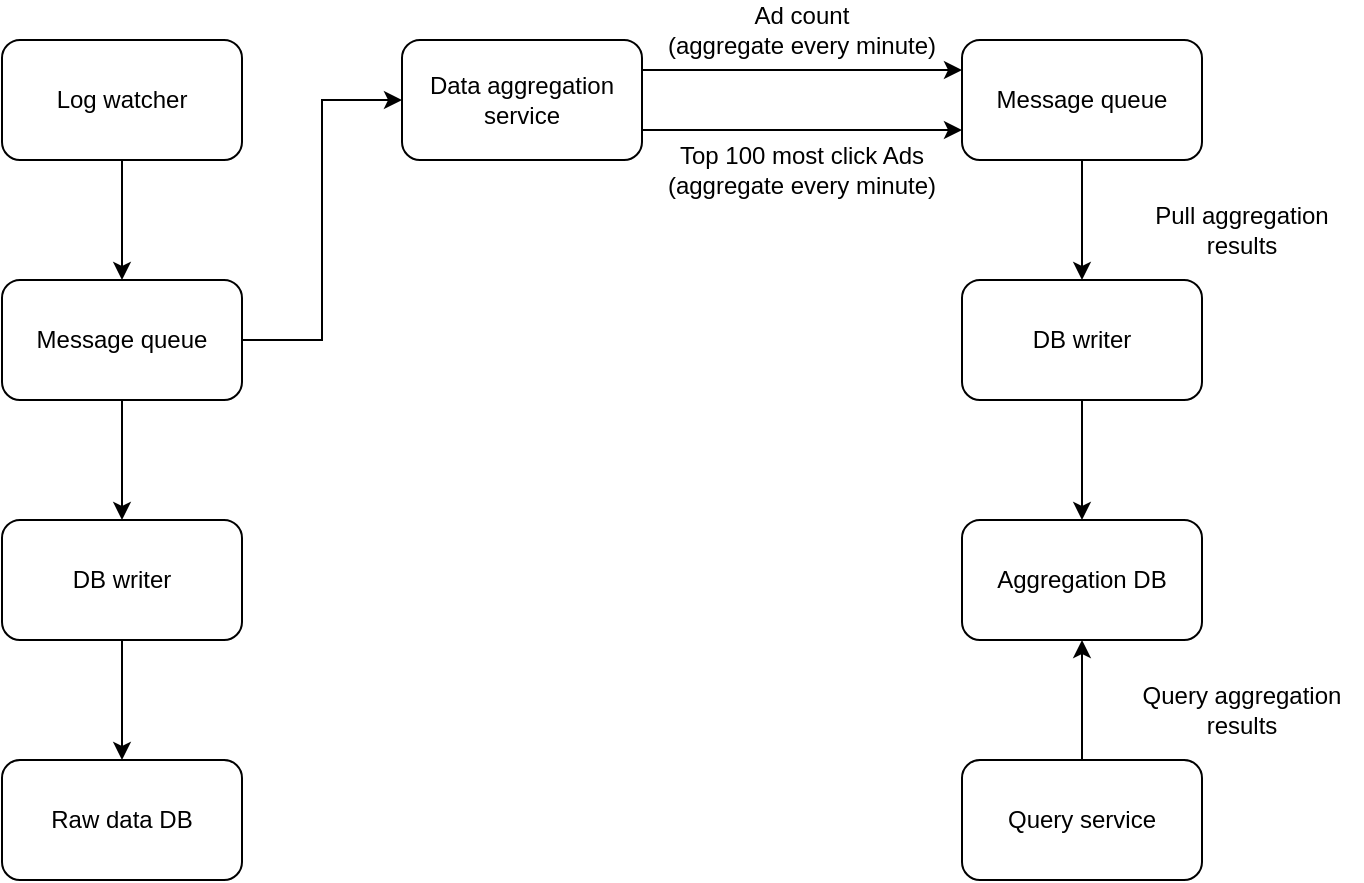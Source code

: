 <mxfile version="24.3.1" type="device">
  <diagram id="bc47vRQSer-DN1HRI0ml" name="Page-1">
    <mxGraphModel dx="882" dy="578" grid="1" gridSize="10" guides="1" tooltips="1" connect="1" arrows="1" fold="1" page="1" pageScale="1" pageWidth="850" pageHeight="1100" math="0" shadow="0">
      <root>
        <mxCell id="0" />
        <mxCell id="1" parent="0" />
        <mxCell id="-4GPq7A81t1IdBCOMMfx-10" style="edgeStyle=orthogonalEdgeStyle;rounded=0;orthogonalLoop=1;jettySize=auto;html=1;exitX=0.5;exitY=1;exitDx=0;exitDy=0;" edge="1" parent="1" source="-4GPq7A81t1IdBCOMMfx-1" target="-4GPq7A81t1IdBCOMMfx-2">
          <mxGeometry relative="1" as="geometry" />
        </mxCell>
        <mxCell id="-4GPq7A81t1IdBCOMMfx-1" value="Log watcher" style="rounded=1;whiteSpace=wrap;html=1;" vertex="1" parent="1">
          <mxGeometry x="80" y="80" width="120" height="60" as="geometry" />
        </mxCell>
        <mxCell id="-4GPq7A81t1IdBCOMMfx-11" style="edgeStyle=orthogonalEdgeStyle;rounded=0;orthogonalLoop=1;jettySize=auto;html=1;exitX=0.5;exitY=1;exitDx=0;exitDy=0;entryX=0.5;entryY=0;entryDx=0;entryDy=0;" edge="1" parent="1" source="-4GPq7A81t1IdBCOMMfx-2" target="-4GPq7A81t1IdBCOMMfx-3">
          <mxGeometry relative="1" as="geometry" />
        </mxCell>
        <mxCell id="-4GPq7A81t1IdBCOMMfx-14" style="edgeStyle=orthogonalEdgeStyle;rounded=0;orthogonalLoop=1;jettySize=auto;html=1;exitX=1;exitY=0.5;exitDx=0;exitDy=0;entryX=0;entryY=0.5;entryDx=0;entryDy=0;" edge="1" parent="1" source="-4GPq7A81t1IdBCOMMfx-2" target="-4GPq7A81t1IdBCOMMfx-5">
          <mxGeometry relative="1" as="geometry" />
        </mxCell>
        <mxCell id="-4GPq7A81t1IdBCOMMfx-2" value="Message queue" style="rounded=1;whiteSpace=wrap;html=1;" vertex="1" parent="1">
          <mxGeometry x="80" y="200" width="120" height="60" as="geometry" />
        </mxCell>
        <mxCell id="-4GPq7A81t1IdBCOMMfx-12" style="edgeStyle=orthogonalEdgeStyle;rounded=0;orthogonalLoop=1;jettySize=auto;html=1;exitX=0.5;exitY=1;exitDx=0;exitDy=0;" edge="1" parent="1" source="-4GPq7A81t1IdBCOMMfx-3" target="-4GPq7A81t1IdBCOMMfx-4">
          <mxGeometry relative="1" as="geometry" />
        </mxCell>
        <mxCell id="-4GPq7A81t1IdBCOMMfx-3" value="DB writer" style="rounded=1;whiteSpace=wrap;html=1;" vertex="1" parent="1">
          <mxGeometry x="80" y="320" width="120" height="60" as="geometry" />
        </mxCell>
        <mxCell id="-4GPq7A81t1IdBCOMMfx-4" value="Raw data DB" style="rounded=1;whiteSpace=wrap;html=1;" vertex="1" parent="1">
          <mxGeometry x="80" y="440" width="120" height="60" as="geometry" />
        </mxCell>
        <mxCell id="-4GPq7A81t1IdBCOMMfx-15" style="edgeStyle=orthogonalEdgeStyle;rounded=0;orthogonalLoop=1;jettySize=auto;html=1;exitX=1;exitY=0.25;exitDx=0;exitDy=0;entryX=0;entryY=0.25;entryDx=0;entryDy=0;" edge="1" parent="1" source="-4GPq7A81t1IdBCOMMfx-5" target="-4GPq7A81t1IdBCOMMfx-6">
          <mxGeometry relative="1" as="geometry" />
        </mxCell>
        <mxCell id="-4GPq7A81t1IdBCOMMfx-16" style="edgeStyle=orthogonalEdgeStyle;rounded=0;orthogonalLoop=1;jettySize=auto;html=1;exitX=1;exitY=0.75;exitDx=0;exitDy=0;entryX=0;entryY=0.75;entryDx=0;entryDy=0;" edge="1" parent="1" source="-4GPq7A81t1IdBCOMMfx-5" target="-4GPq7A81t1IdBCOMMfx-6">
          <mxGeometry relative="1" as="geometry" />
        </mxCell>
        <mxCell id="-4GPq7A81t1IdBCOMMfx-5" value="Data aggregation service" style="rounded=1;whiteSpace=wrap;html=1;" vertex="1" parent="1">
          <mxGeometry x="280" y="80" width="120" height="60" as="geometry" />
        </mxCell>
        <mxCell id="-4GPq7A81t1IdBCOMMfx-19" style="edgeStyle=orthogonalEdgeStyle;rounded=0;orthogonalLoop=1;jettySize=auto;html=1;exitX=0.5;exitY=1;exitDx=0;exitDy=0;entryX=0.5;entryY=0;entryDx=0;entryDy=0;" edge="1" parent="1" source="-4GPq7A81t1IdBCOMMfx-6" target="-4GPq7A81t1IdBCOMMfx-7">
          <mxGeometry relative="1" as="geometry" />
        </mxCell>
        <mxCell id="-4GPq7A81t1IdBCOMMfx-6" value="Message queue" style="rounded=1;whiteSpace=wrap;html=1;" vertex="1" parent="1">
          <mxGeometry x="560" y="80" width="120" height="60" as="geometry" />
        </mxCell>
        <mxCell id="-4GPq7A81t1IdBCOMMfx-20" style="edgeStyle=orthogonalEdgeStyle;rounded=0;orthogonalLoop=1;jettySize=auto;html=1;exitX=0.5;exitY=1;exitDx=0;exitDy=0;entryX=0.5;entryY=0;entryDx=0;entryDy=0;" edge="1" parent="1" source="-4GPq7A81t1IdBCOMMfx-7" target="-4GPq7A81t1IdBCOMMfx-8">
          <mxGeometry relative="1" as="geometry" />
        </mxCell>
        <mxCell id="-4GPq7A81t1IdBCOMMfx-7" value="DB writer" style="rounded=1;whiteSpace=wrap;html=1;" vertex="1" parent="1">
          <mxGeometry x="560" y="200" width="120" height="60" as="geometry" />
        </mxCell>
        <mxCell id="-4GPq7A81t1IdBCOMMfx-8" value="Aggregation DB" style="rounded=1;whiteSpace=wrap;html=1;" vertex="1" parent="1">
          <mxGeometry x="560" y="320" width="120" height="60" as="geometry" />
        </mxCell>
        <mxCell id="-4GPq7A81t1IdBCOMMfx-22" style="edgeStyle=orthogonalEdgeStyle;rounded=0;orthogonalLoop=1;jettySize=auto;html=1;exitX=0.5;exitY=0;exitDx=0;exitDy=0;entryX=0.5;entryY=1;entryDx=0;entryDy=0;" edge="1" parent="1" source="-4GPq7A81t1IdBCOMMfx-9" target="-4GPq7A81t1IdBCOMMfx-8">
          <mxGeometry relative="1" as="geometry" />
        </mxCell>
        <mxCell id="-4GPq7A81t1IdBCOMMfx-9" value="Query service" style="rounded=1;whiteSpace=wrap;html=1;" vertex="1" parent="1">
          <mxGeometry x="560" y="440" width="120" height="60" as="geometry" />
        </mxCell>
        <mxCell id="-4GPq7A81t1IdBCOMMfx-17" value="Ad count&lt;div&gt;(aggregate every minute)&lt;br&gt;&lt;/div&gt;" style="text;html=1;align=center;verticalAlign=middle;whiteSpace=wrap;rounded=0;" vertex="1" parent="1">
          <mxGeometry x="400" y="60" width="160" height="30" as="geometry" />
        </mxCell>
        <mxCell id="-4GPq7A81t1IdBCOMMfx-18" value="Top 100 most click Ads (aggregate every minute)" style="text;html=1;align=center;verticalAlign=middle;whiteSpace=wrap;rounded=0;" vertex="1" parent="1">
          <mxGeometry x="400" y="130" width="160" height="30" as="geometry" />
        </mxCell>
        <mxCell id="-4GPq7A81t1IdBCOMMfx-23" value="Pull aggregation results" style="text;html=1;align=center;verticalAlign=middle;whiteSpace=wrap;rounded=0;" vertex="1" parent="1">
          <mxGeometry x="640" y="160" width="120" height="30" as="geometry" />
        </mxCell>
        <mxCell id="-4GPq7A81t1IdBCOMMfx-24" value="Query aggregation results" style="text;html=1;align=center;verticalAlign=middle;whiteSpace=wrap;rounded=0;" vertex="1" parent="1">
          <mxGeometry x="640" y="400" width="120" height="30" as="geometry" />
        </mxCell>
      </root>
    </mxGraphModel>
  </diagram>
</mxfile>
